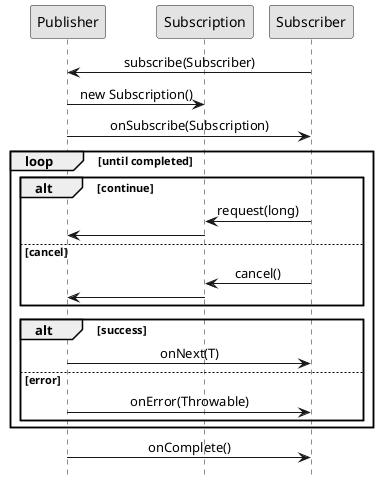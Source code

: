 @startuml

'scale 1.1
'title Reactive Streams
hide footbox
skinparam monochrome true
'skinparam defaultFontName Source Sans Pro
'skinparam titleFontSize 15
skinparam sequenceMessageAlign center

'skinparam sequence {
'ArrowColor black
'ActorBorderColor black
'LifeLineBorderColor black
'LifeLineBackgroundColor black
'
'ParticipantBorderColor black
'ParticipantBackgroundColor white
'ParticipantFontColor black
'}

participant Publisher
participant Subscription
participant Subscriber

Subscriber -> Publisher : subscribe(Subscriber)
Publisher -> Subscription : new Subscription()
Publisher -> Subscriber : onSubscribe(Subscription)

loop until completed
    alt continue
        Subscriber -> Subscription : request(long)
        Subscription -> Publisher
    else cancel
        Subscriber -> Subscription : cancel()
        Subscription -> Publisher
    end

    alt success
        Publisher -> Subscriber : onNext(T)
    else error
        Publisher -> Subscriber : onError(Throwable)
    end
end

Publisher -> Subscriber : onComplete()

@enduml